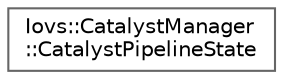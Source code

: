 digraph "Graphical Class Hierarchy"
{
 // INTERACTIVE_SVG=YES
 // LATEX_PDF_SIZE
  bgcolor="transparent";
  edge [fontname=Helvetica,fontsize=10,labelfontname=Helvetica,labelfontsize=10];
  node [fontname=Helvetica,fontsize=10,shape=box,height=0.2,width=0.4];
  rankdir="LR";
  Node0 [id="Node000000",label="Iovs::CatalystManager\l::CatalystPipelineState",height=0.2,width=0.4,color="grey40", fillcolor="white", style="filled",URL="$classIovs_1_1CatalystManager_1_1CatalystPipelineState.html",tooltip=" "];
}
